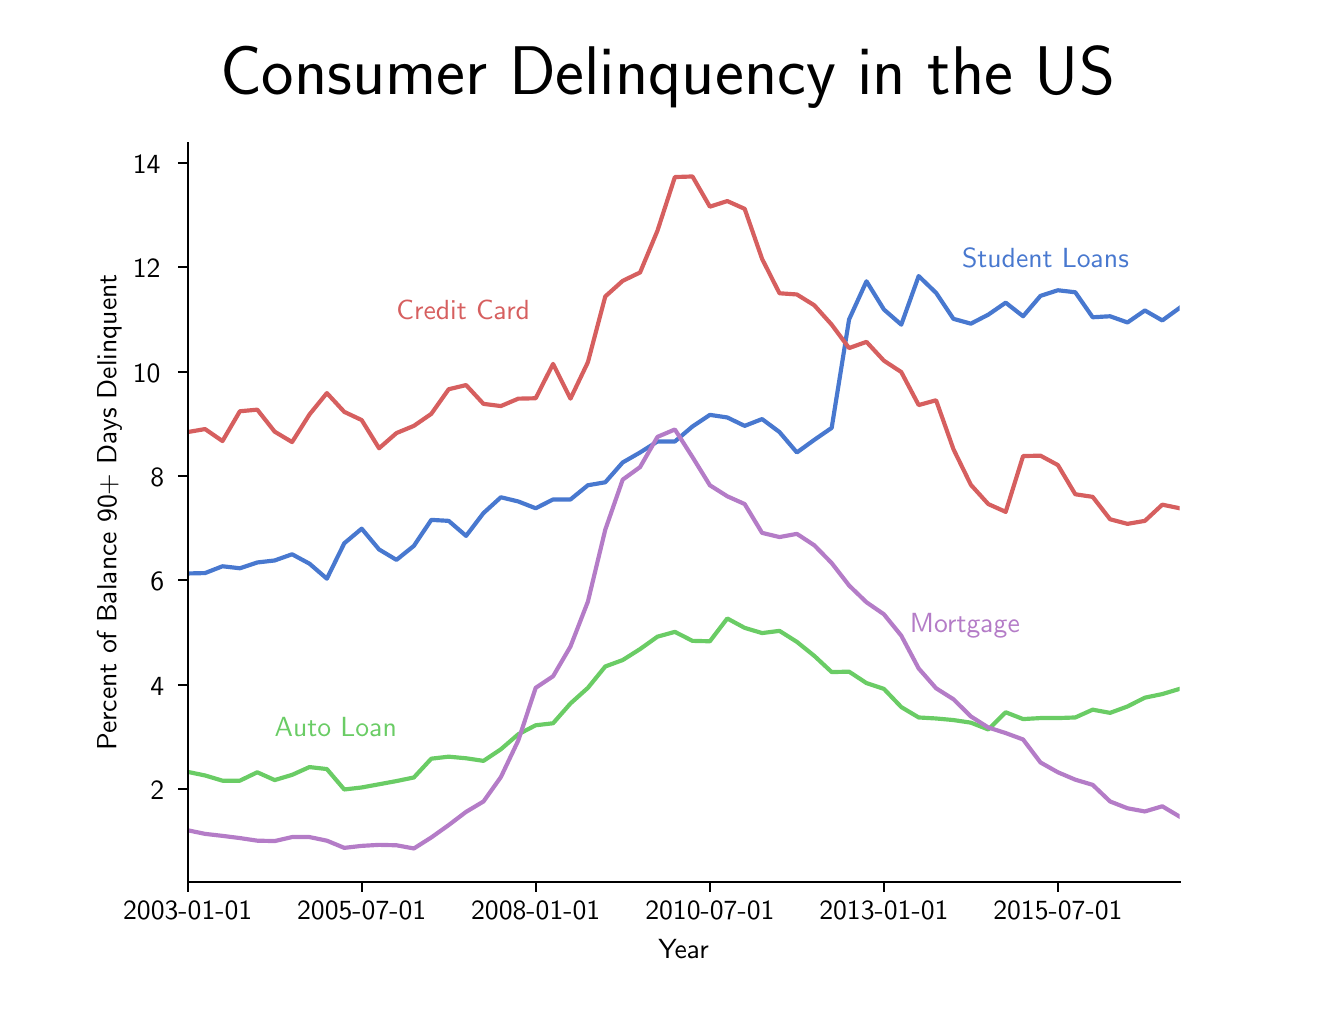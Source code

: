 \begingroup%
\makeatletter%
\begin{pgfpicture}%
\pgfpathrectangle{\pgfpointorigin}{\pgfqpoint{6.4in}{4.8in}}%
\pgfusepath{use as bounding box, clip}%
\begin{pgfscope}%
\pgfsetbuttcap%
\pgfsetmiterjoin%
\pgfsetlinewidth{0.0pt}%
\definecolor{currentstroke}{rgb}{0.0,0.0,0.0}%
\pgfsetstrokecolor{currentstroke}%
\pgfsetstrokeopacity{0.0}%
\pgfsetdash{}{0pt}%
\pgfpathmoveto{\pgfqpoint{0.0in}{0.0in}}%
\pgfpathlineto{\pgfqpoint{6.4in}{0.0in}}%
\pgfpathlineto{\pgfqpoint{6.4in}{4.8in}}%
\pgfpathlineto{\pgfqpoint{0.0in}{4.8in}}%
\pgfpathclose%
\pgfusepath{}%
\end{pgfscope}%
\begin{pgfscope}%
\pgfsetbuttcap%
\pgfsetmiterjoin%
\pgfsetlinewidth{0.0pt}%
\definecolor{currentstroke}{rgb}{0.0,0.0,0.0}%
\pgfsetstrokecolor{currentstroke}%
\pgfsetstrokeopacity{0.0}%
\pgfsetdash{}{0pt}%
\pgfpathmoveto{\pgfqpoint{0.8in}{0.528in}}%
\pgfpathlineto{\pgfqpoint{5.76in}{0.528in}}%
\pgfpathlineto{\pgfqpoint{5.76in}{4.224in}}%
\pgfpathlineto{\pgfqpoint{0.8in}{4.224in}}%
\pgfpathclose%
\pgfusepath{}%
\end{pgfscope}%
\begin{pgfscope}%
\pgfsetbuttcap%
\pgfsetroundjoin%
\definecolor{currentfill}{rgb}{0.0,0.0,0.0}%
\pgfsetfillcolor{currentfill}%
\pgfsetlinewidth{0.803pt}%
\definecolor{currentstroke}{rgb}{0.0,0.0,0.0}%
\pgfsetstrokecolor{currentstroke}%
\pgfsetdash{}{0pt}%
\pgfsys@defobject{currentmarker}{\pgfqpoint{0.0in}{-0.049in}}{\pgfqpoint{0.0in}{0.0in}}{%
\pgfpathmoveto{\pgfqpoint{0.0in}{0.0in}}%
\pgfpathlineto{\pgfqpoint{0.0in}{-0.049in}}%
\pgfusepath{stroke,fill}%
}%
\begin{pgfscope}%
\pgfsys@transformshift{0.8in}{0.528in}%
\pgfsys@useobject{currentmarker}{}%
\end{pgfscope}%
\end{pgfscope}%
\begin{pgfscope}%
\pgftext[x=0.8in,y=0.431in,,top]{\sffamily\fontsize{10.0}{12.0}\selectfont 2003-01-01}%
\end{pgfscope}%
\begin{pgfscope}%
\pgfsetbuttcap%
\pgfsetroundjoin%
\definecolor{currentfill}{rgb}{0.0,0.0,0.0}%
\pgfsetfillcolor{currentfill}%
\pgfsetlinewidth{0.803pt}%
\definecolor{currentstroke}{rgb}{0.0,0.0,0.0}%
\pgfsetstrokecolor{currentstroke}%
\pgfsetdash{}{0pt}%
\pgfsys@defobject{currentmarker}{\pgfqpoint{0.0in}{-0.049in}}{\pgfqpoint{0.0in}{0.0in}}{%
\pgfpathmoveto{\pgfqpoint{0.0in}{0.0in}}%
\pgfpathlineto{\pgfqpoint{0.0in}{-0.049in}}%
\pgfusepath{stroke,fill}%
}%
\begin{pgfscope}%
\pgfsys@transformshift{1.67in}{0.528in}%
\pgfsys@useobject{currentmarker}{}%
\end{pgfscope}%
\end{pgfscope}%
\begin{pgfscope}%
\pgftext[x=1.67in,y=0.431in,,top]{\sffamily\fontsize{10.0}{12.0}\selectfont 2005-07-01}%
\end{pgfscope}%
\begin{pgfscope}%
\pgfsetbuttcap%
\pgfsetroundjoin%
\definecolor{currentfill}{rgb}{0.0,0.0,0.0}%
\pgfsetfillcolor{currentfill}%
\pgfsetlinewidth{0.803pt}%
\definecolor{currentstroke}{rgb}{0.0,0.0,0.0}%
\pgfsetstrokecolor{currentstroke}%
\pgfsetdash{}{0pt}%
\pgfsys@defobject{currentmarker}{\pgfqpoint{0.0in}{-0.049in}}{\pgfqpoint{0.0in}{0.0in}}{%
\pgfpathmoveto{\pgfqpoint{0.0in}{0.0in}}%
\pgfpathlineto{\pgfqpoint{0.0in}{-0.049in}}%
\pgfusepath{stroke,fill}%
}%
\begin{pgfscope}%
\pgfsys@transformshift{2.54in}{0.528in}%
\pgfsys@useobject{currentmarker}{}%
\end{pgfscope}%
\end{pgfscope}%
\begin{pgfscope}%
\pgftext[x=2.54in,y=0.431in,,top]{\sffamily\fontsize{10.0}{12.0}\selectfont 2008-01-01}%
\end{pgfscope}%
\begin{pgfscope}%
\pgfsetbuttcap%
\pgfsetroundjoin%
\definecolor{currentfill}{rgb}{0.0,0.0,0.0}%
\pgfsetfillcolor{currentfill}%
\pgfsetlinewidth{0.803pt}%
\definecolor{currentstroke}{rgb}{0.0,0.0,0.0}%
\pgfsetstrokecolor{currentstroke}%
\pgfsetdash{}{0pt}%
\pgfsys@defobject{currentmarker}{\pgfqpoint{0.0in}{-0.049in}}{\pgfqpoint{0.0in}{0.0in}}{%
\pgfpathmoveto{\pgfqpoint{0.0in}{0.0in}}%
\pgfpathlineto{\pgfqpoint{0.0in}{-0.049in}}%
\pgfusepath{stroke,fill}%
}%
\begin{pgfscope}%
\pgfsys@transformshift{3.411in}{0.528in}%
\pgfsys@useobject{currentmarker}{}%
\end{pgfscope}%
\end{pgfscope}%
\begin{pgfscope}%
\pgftext[x=3.411in,y=0.431in,,top]{\sffamily\fontsize{10.0}{12.0}\selectfont 2010-07-01}%
\end{pgfscope}%
\begin{pgfscope}%
\pgfsetbuttcap%
\pgfsetroundjoin%
\definecolor{currentfill}{rgb}{0.0,0.0,0.0}%
\pgfsetfillcolor{currentfill}%
\pgfsetlinewidth{0.803pt}%
\definecolor{currentstroke}{rgb}{0.0,0.0,0.0}%
\pgfsetstrokecolor{currentstroke}%
\pgfsetdash{}{0pt}%
\pgfsys@defobject{currentmarker}{\pgfqpoint{0.0in}{-0.049in}}{\pgfqpoint{0.0in}{0.0in}}{%
\pgfpathmoveto{\pgfqpoint{0.0in}{0.0in}}%
\pgfpathlineto{\pgfqpoint{0.0in}{-0.049in}}%
\pgfusepath{stroke,fill}%
}%
\begin{pgfscope}%
\pgfsys@transformshift{4.281in}{0.528in}%
\pgfsys@useobject{currentmarker}{}%
\end{pgfscope}%
\end{pgfscope}%
\begin{pgfscope}%
\pgftext[x=4.281in,y=0.431in,,top]{\sffamily\fontsize{10.0}{12.0}\selectfont 2013-01-01}%
\end{pgfscope}%
\begin{pgfscope}%
\pgfsetbuttcap%
\pgfsetroundjoin%
\definecolor{currentfill}{rgb}{0.0,0.0,0.0}%
\pgfsetfillcolor{currentfill}%
\pgfsetlinewidth{0.803pt}%
\definecolor{currentstroke}{rgb}{0.0,0.0,0.0}%
\pgfsetstrokecolor{currentstroke}%
\pgfsetdash{}{0pt}%
\pgfsys@defobject{currentmarker}{\pgfqpoint{0.0in}{-0.049in}}{\pgfqpoint{0.0in}{0.0in}}{%
\pgfpathmoveto{\pgfqpoint{0.0in}{0.0in}}%
\pgfpathlineto{\pgfqpoint{0.0in}{-0.049in}}%
\pgfusepath{stroke,fill}%
}%
\begin{pgfscope}%
\pgfsys@transformshift{5.151in}{0.528in}%
\pgfsys@useobject{currentmarker}{}%
\end{pgfscope}%
\end{pgfscope}%
\begin{pgfscope}%
\pgftext[x=5.151in,y=0.431in,,top]{\sffamily\fontsize{10.0}{12.0}\selectfont 2015-07-01}%
\end{pgfscope}%
\begin{pgfscope}%
\pgftext[x=3.28in,y=0.241in,,top]{\sffamily\fontsize{10.0}{12.0}\selectfont Year}%
\end{pgfscope}%
\begin{pgfscope}%
\pgfsetbuttcap%
\pgfsetroundjoin%
\definecolor{currentfill}{rgb}{0.0,0.0,0.0}%
\pgfsetfillcolor{currentfill}%
\pgfsetlinewidth{0.803pt}%
\definecolor{currentstroke}{rgb}{0.0,0.0,0.0}%
\pgfsetstrokecolor{currentstroke}%
\pgfsetdash{}{0pt}%
\pgfsys@defobject{currentmarker}{\pgfqpoint{-0.049in}{0.0in}}{\pgfqpoint{0.0in}{0.0in}}{%
\pgfpathmoveto{\pgfqpoint{0.0in}{0.0in}}%
\pgfpathlineto{\pgfqpoint{-0.049in}{0.0in}}%
\pgfusepath{stroke,fill}%
}%
\begin{pgfscope}%
\pgfsys@transformshift{0.8in}{0.993in}%
\pgfsys@useobject{currentmarker}{}%
\end{pgfscope}%
\end{pgfscope}%
\begin{pgfscope}%
\pgftext[x=0.614in,y=0.941in,left,base]{\sffamily\fontsize{10.0}{12.0}\selectfont 2}%
\end{pgfscope}%
\begin{pgfscope}%
\pgfsetbuttcap%
\pgfsetroundjoin%
\definecolor{currentfill}{rgb}{0.0,0.0,0.0}%
\pgfsetfillcolor{currentfill}%
\pgfsetlinewidth{0.803pt}%
\definecolor{currentstroke}{rgb}{0.0,0.0,0.0}%
\pgfsetstrokecolor{currentstroke}%
\pgfsetdash{}{0pt}%
\pgfsys@defobject{currentmarker}{\pgfqpoint{-0.049in}{0.0in}}{\pgfqpoint{0.0in}{0.0in}}{%
\pgfpathmoveto{\pgfqpoint{0.0in}{0.0in}}%
\pgfpathlineto{\pgfqpoint{-0.049in}{0.0in}}%
\pgfusepath{stroke,fill}%
}%
\begin{pgfscope}%
\pgfsys@transformshift{0.8in}{1.515in}%
\pgfsys@useobject{currentmarker}{}%
\end{pgfscope}%
\end{pgfscope}%
\begin{pgfscope}%
\pgftext[x=0.614in,y=1.462in,left,base]{\sffamily\fontsize{10.0}{12.0}\selectfont 4}%
\end{pgfscope}%
\begin{pgfscope}%
\pgfsetbuttcap%
\pgfsetroundjoin%
\definecolor{currentfill}{rgb}{0.0,0.0,0.0}%
\pgfsetfillcolor{currentfill}%
\pgfsetlinewidth{0.803pt}%
\definecolor{currentstroke}{rgb}{0.0,0.0,0.0}%
\pgfsetstrokecolor{currentstroke}%
\pgfsetdash{}{0pt}%
\pgfsys@defobject{currentmarker}{\pgfqpoint{-0.049in}{0.0in}}{\pgfqpoint{0.0in}{0.0in}}{%
\pgfpathmoveto{\pgfqpoint{0.0in}{0.0in}}%
\pgfpathlineto{\pgfqpoint{-0.049in}{0.0in}}%
\pgfusepath{stroke,fill}%
}%
\begin{pgfscope}%
\pgfsys@transformshift{0.8in}{2.037in}%
\pgfsys@useobject{currentmarker}{}%
\end{pgfscope}%
\end{pgfscope}%
\begin{pgfscope}%
\pgftext[x=0.614in,y=1.984in,left,base]{\sffamily\fontsize{10.0}{12.0}\selectfont 6}%
\end{pgfscope}%
\begin{pgfscope}%
\pgfsetbuttcap%
\pgfsetroundjoin%
\definecolor{currentfill}{rgb}{0.0,0.0,0.0}%
\pgfsetfillcolor{currentfill}%
\pgfsetlinewidth{0.803pt}%
\definecolor{currentstroke}{rgb}{0.0,0.0,0.0}%
\pgfsetstrokecolor{currentstroke}%
\pgfsetdash{}{0pt}%
\pgfsys@defobject{currentmarker}{\pgfqpoint{-0.049in}{0.0in}}{\pgfqpoint{0.0in}{0.0in}}{%
\pgfpathmoveto{\pgfqpoint{0.0in}{0.0in}}%
\pgfpathlineto{\pgfqpoint{-0.049in}{0.0in}}%
\pgfusepath{stroke,fill}%
}%
\begin{pgfscope}%
\pgfsys@transformshift{0.8in}{2.559in}%
\pgfsys@useobject{currentmarker}{}%
\end{pgfscope}%
\end{pgfscope}%
\begin{pgfscope}%
\pgftext[x=0.614in,y=2.506in,left,base]{\sffamily\fontsize{10.0}{12.0}\selectfont 8}%
\end{pgfscope}%
\begin{pgfscope}%
\pgfsetbuttcap%
\pgfsetroundjoin%
\definecolor{currentfill}{rgb}{0.0,0.0,0.0}%
\pgfsetfillcolor{currentfill}%
\pgfsetlinewidth{0.803pt}%
\definecolor{currentstroke}{rgb}{0.0,0.0,0.0}%
\pgfsetstrokecolor{currentstroke}%
\pgfsetdash{}{0pt}%
\pgfsys@defobject{currentmarker}{\pgfqpoint{-0.049in}{0.0in}}{\pgfqpoint{0.0in}{0.0in}}{%
\pgfpathmoveto{\pgfqpoint{0.0in}{0.0in}}%
\pgfpathlineto{\pgfqpoint{-0.049in}{0.0in}}%
\pgfusepath{stroke,fill}%
}%
\begin{pgfscope}%
\pgfsys@transformshift{0.8in}{3.08in}%
\pgfsys@useobject{currentmarker}{}%
\end{pgfscope}%
\end{pgfscope}%
\begin{pgfscope}%
\pgftext[x=0.526in,y=3.028in,left,base]{\sffamily\fontsize{10.0}{12.0}\selectfont 10}%
\end{pgfscope}%
\begin{pgfscope}%
\pgfsetbuttcap%
\pgfsetroundjoin%
\definecolor{currentfill}{rgb}{0.0,0.0,0.0}%
\pgfsetfillcolor{currentfill}%
\pgfsetlinewidth{0.803pt}%
\definecolor{currentstroke}{rgb}{0.0,0.0,0.0}%
\pgfsetstrokecolor{currentstroke}%
\pgfsetdash{}{0pt}%
\pgfsys@defobject{currentmarker}{\pgfqpoint{-0.049in}{0.0in}}{\pgfqpoint{0.0in}{0.0in}}{%
\pgfpathmoveto{\pgfqpoint{0.0in}{0.0in}}%
\pgfpathlineto{\pgfqpoint{-0.049in}{0.0in}}%
\pgfusepath{stroke,fill}%
}%
\begin{pgfscope}%
\pgfsys@transformshift{0.8in}{3.602in}%
\pgfsys@useobject{currentmarker}{}%
\end{pgfscope}%
\end{pgfscope}%
\begin{pgfscope}%
\pgftext[x=0.526in,y=3.549in,left,base]{\sffamily\fontsize{10.0}{12.0}\selectfont 12}%
\end{pgfscope}%
\begin{pgfscope}%
\pgfsetbuttcap%
\pgfsetroundjoin%
\definecolor{currentfill}{rgb}{0.0,0.0,0.0}%
\pgfsetfillcolor{currentfill}%
\pgfsetlinewidth{0.803pt}%
\definecolor{currentstroke}{rgb}{0.0,0.0,0.0}%
\pgfsetstrokecolor{currentstroke}%
\pgfsetdash{}{0pt}%
\pgfsys@defobject{currentmarker}{\pgfqpoint{-0.049in}{0.0in}}{\pgfqpoint{0.0in}{0.0in}}{%
\pgfpathmoveto{\pgfqpoint{0.0in}{0.0in}}%
\pgfpathlineto{\pgfqpoint{-0.049in}{0.0in}}%
\pgfusepath{stroke,fill}%
}%
\begin{pgfscope}%
\pgfsys@transformshift{0.8in}{4.124in}%
\pgfsys@useobject{currentmarker}{}%
\end{pgfscope}%
\end{pgfscope}%
\begin{pgfscope}%
\pgftext[x=0.526in,y=4.071in,left,base]{\sffamily\fontsize{10.0}{12.0}\selectfont 14}%
\end{pgfscope}%
\begin{pgfscope}%
\pgftext[x=0.47in,y=2.376in,,bottom,rotate=90.0]{\sffamily\fontsize{10.0}{12.0}\selectfont Percent of Balance 90+ Days Delinquent}%
\end{pgfscope}%
\begin{pgfscope}%
\pgfpathrectangle{\pgfqpoint{0.8in}{0.528in}}{\pgfqpoint{4.96in}{3.696in}} %
\pgfusepath{clip}%
\pgfsetrectcap%
\pgfsetroundjoin%
\pgfsetlinewidth{1.506pt}%
\definecolor{currentstroke}{rgb}{0.282,0.471,0.812}%
\pgfsetstrokecolor{currentstroke}%
\pgfsetdash{}{0pt}%
\pgfpathmoveto{\pgfqpoint{0.8in}{2.071in}}%
\pgfpathlineto{\pgfqpoint{0.887in}{2.073in}}%
\pgfpathlineto{\pgfqpoint{0.974in}{2.107in}}%
\pgfpathlineto{\pgfqpoint{1.061in}{2.097in}}%
\pgfpathlineto{\pgfqpoint{1.148in}{2.126in}}%
\pgfpathlineto{\pgfqpoint{1.235in}{2.136in}}%
\pgfpathlineto{\pgfqpoint{1.322in}{2.167in}}%
\pgfpathlineto{\pgfqpoint{1.409in}{2.12in}}%
\pgfpathlineto{\pgfqpoint{1.496in}{2.045in}}%
\pgfpathlineto{\pgfqpoint{1.583in}{2.222in}}%
\pgfpathlineto{\pgfqpoint{1.67in}{2.295in}}%
\pgfpathlineto{\pgfqpoint{1.757in}{2.191in}}%
\pgfpathlineto{\pgfqpoint{1.844in}{2.139in}}%
\pgfpathlineto{\pgfqpoint{1.931in}{2.209in}}%
\pgfpathlineto{\pgfqpoint{2.018in}{2.339in}}%
\pgfpathlineto{\pgfqpoint{2.105in}{2.334in}}%
\pgfpathlineto{\pgfqpoint{2.192in}{2.259in}}%
\pgfpathlineto{\pgfqpoint{2.279in}{2.373in}}%
\pgfpathlineto{\pgfqpoint{2.366in}{2.452in}}%
\pgfpathlineto{\pgfqpoint{2.453in}{2.431in}}%
\pgfpathlineto{\pgfqpoint{2.54in}{2.397in}}%
\pgfpathlineto{\pgfqpoint{2.627in}{2.441in}}%
\pgfpathlineto{\pgfqpoint{2.714in}{2.441in}}%
\pgfpathlineto{\pgfqpoint{2.801in}{2.512in}}%
\pgfpathlineto{\pgfqpoint{2.888in}{2.527in}}%
\pgfpathlineto{\pgfqpoint{2.975in}{2.626in}}%
\pgfpathlineto{\pgfqpoint{3.062in}{2.676in}}%
\pgfpathlineto{\pgfqpoint{3.149in}{2.731in}}%
\pgfpathlineto{\pgfqpoint{3.236in}{2.731in}}%
\pgfpathlineto{\pgfqpoint{3.324in}{2.806in}}%
\pgfpathlineto{\pgfqpoint{3.411in}{2.864in}}%
\pgfpathlineto{\pgfqpoint{3.498in}{2.851in}}%
\pgfpathlineto{\pgfqpoint{3.585in}{2.809in}}%
\pgfpathlineto{\pgfqpoint{3.672in}{2.843in}}%
\pgfpathlineto{\pgfqpoint{3.759in}{2.778in}}%
\pgfpathlineto{\pgfqpoint{3.846in}{2.676in}}%
\pgfpathlineto{\pgfqpoint{3.933in}{2.739in}}%
\pgfpathlineto{\pgfqpoint{4.02in}{2.799in}}%
\pgfpathlineto{\pgfqpoint{4.107in}{3.341in}}%
\pgfpathlineto{\pgfqpoint{4.194in}{3.532in}}%
\pgfpathlineto{\pgfqpoint{4.281in}{3.391in}}%
\pgfpathlineto{\pgfqpoint{4.368in}{3.315in}}%
\pgfpathlineto{\pgfqpoint{4.455in}{3.558in}}%
\pgfpathlineto{\pgfqpoint{4.542in}{3.474in}}%
\pgfpathlineto{\pgfqpoint{4.629in}{3.344in}}%
\pgfpathlineto{\pgfqpoint{4.716in}{3.32in}}%
\pgfpathlineto{\pgfqpoint{4.803in}{3.365in}}%
\pgfpathlineto{\pgfqpoint{4.89in}{3.425in}}%
\pgfpathlineto{\pgfqpoint{4.977in}{3.357in}}%
\pgfpathlineto{\pgfqpoint{5.064in}{3.459in}}%
\pgfpathlineto{\pgfqpoint{5.151in}{3.487in}}%
\pgfpathlineto{\pgfqpoint{5.238in}{3.477in}}%
\pgfpathlineto{\pgfqpoint{5.325in}{3.352in}}%
\pgfpathlineto{\pgfqpoint{5.412in}{3.357in}}%
\pgfpathlineto{\pgfqpoint{5.499in}{3.326in}}%
\pgfpathlineto{\pgfqpoint{5.586in}{3.386in}}%
\pgfpathlineto{\pgfqpoint{5.673in}{3.336in}}%
\pgfpathlineto{\pgfqpoint{5.76in}{3.399in}}%
\pgfusepath{stroke}%
\end{pgfscope}%
\begin{pgfscope}%
\pgfpathrectangle{\pgfqpoint{0.8in}{0.528in}}{\pgfqpoint{4.96in}{3.696in}} %
\pgfusepath{clip}%
\pgfsetrectcap%
\pgfsetroundjoin%
\pgfsetlinewidth{1.506pt}%
\definecolor{currentstroke}{rgb}{0.416,0.8,0.396}%
\pgfsetstrokecolor{currentstroke}%
\pgfsetdash{}{0pt}%
\pgfpathmoveto{\pgfqpoint{0.8in}{1.079in}}%
\pgfpathlineto{\pgfqpoint{0.887in}{1.061in}}%
\pgfpathlineto{\pgfqpoint{0.974in}{1.035in}}%
\pgfpathlineto{\pgfqpoint{1.061in}{1.035in}}%
\pgfpathlineto{\pgfqpoint{1.148in}{1.077in}}%
\pgfpathlineto{\pgfqpoint{1.235in}{1.038in}}%
\pgfpathlineto{\pgfqpoint{1.322in}{1.064in}}%
\pgfpathlineto{\pgfqpoint{1.409in}{1.103in}}%
\pgfpathlineto{\pgfqpoint{1.496in}{1.093in}}%
\pgfpathlineto{\pgfqpoint{1.583in}{0.991in}}%
\pgfpathlineto{\pgfqpoint{1.67in}{1.001in}}%
\pgfpathlineto{\pgfqpoint{1.757in}{1.017in}}%
\pgfpathlineto{\pgfqpoint{1.844in}{1.033in}}%
\pgfpathlineto{\pgfqpoint{1.931in}{1.051in}}%
\pgfpathlineto{\pgfqpoint{2.018in}{1.145in}}%
\pgfpathlineto{\pgfqpoint{2.105in}{1.155in}}%
\pgfpathlineto{\pgfqpoint{2.192in}{1.147in}}%
\pgfpathlineto{\pgfqpoint{2.279in}{1.134in}}%
\pgfpathlineto{\pgfqpoint{2.366in}{1.192in}}%
\pgfpathlineto{\pgfqpoint{2.453in}{1.267in}}%
\pgfpathlineto{\pgfqpoint{2.54in}{1.312in}}%
\pgfpathlineto{\pgfqpoint{2.627in}{1.322in}}%
\pgfpathlineto{\pgfqpoint{2.714in}{1.421in}}%
\pgfpathlineto{\pgfqpoint{2.801in}{1.499in}}%
\pgfpathlineto{\pgfqpoint{2.888in}{1.606in}}%
\pgfpathlineto{\pgfqpoint{2.975in}{1.638in}}%
\pgfpathlineto{\pgfqpoint{3.062in}{1.693in}}%
\pgfpathlineto{\pgfqpoint{3.149in}{1.755in}}%
\pgfpathlineto{\pgfqpoint{3.236in}{1.779in}}%
\pgfpathlineto{\pgfqpoint{3.324in}{1.734in}}%
\pgfpathlineto{\pgfqpoint{3.411in}{1.732in}}%
\pgfpathlineto{\pgfqpoint{3.498in}{1.846in}}%
\pgfpathlineto{\pgfqpoint{3.585in}{1.799in}}%
\pgfpathlineto{\pgfqpoint{3.672in}{1.773in}}%
\pgfpathlineto{\pgfqpoint{3.759in}{1.784in}}%
\pgfpathlineto{\pgfqpoint{3.846in}{1.729in}}%
\pgfpathlineto{\pgfqpoint{3.933in}{1.659in}}%
\pgfpathlineto{\pgfqpoint{4.02in}{1.578in}}%
\pgfpathlineto{\pgfqpoint{4.107in}{1.58in}}%
\pgfpathlineto{\pgfqpoint{4.194in}{1.523in}}%
\pgfpathlineto{\pgfqpoint{4.281in}{1.494in}}%
\pgfpathlineto{\pgfqpoint{4.368in}{1.403in}}%
\pgfpathlineto{\pgfqpoint{4.455in}{1.351in}}%
\pgfpathlineto{\pgfqpoint{4.542in}{1.346in}}%
\pgfpathlineto{\pgfqpoint{4.629in}{1.338in}}%
\pgfpathlineto{\pgfqpoint{4.716in}{1.325in}}%
\pgfpathlineto{\pgfqpoint{4.803in}{1.291in}}%
\pgfpathlineto{\pgfqpoint{4.89in}{1.377in}}%
\pgfpathlineto{\pgfqpoint{4.977in}{1.343in}}%
\pgfpathlineto{\pgfqpoint{5.064in}{1.348in}}%
\pgfpathlineto{\pgfqpoint{5.151in}{1.348in}}%
\pgfpathlineto{\pgfqpoint{5.238in}{1.351in}}%
\pgfpathlineto{\pgfqpoint{5.325in}{1.39in}}%
\pgfpathlineto{\pgfqpoint{5.412in}{1.374in}}%
\pgfpathlineto{\pgfqpoint{5.499in}{1.406in}}%
\pgfpathlineto{\pgfqpoint{5.586in}{1.45in}}%
\pgfpathlineto{\pgfqpoint{5.673in}{1.468in}}%
\pgfpathlineto{\pgfqpoint{5.76in}{1.494in}}%
\pgfusepath{stroke}%
\end{pgfscope}%
\begin{pgfscope}%
\pgfpathrectangle{\pgfqpoint{0.8in}{0.528in}}{\pgfqpoint{4.96in}{3.696in}} %
\pgfusepath{clip}%
\pgfsetrectcap%
\pgfsetroundjoin%
\pgfsetlinewidth{1.506pt}%
\definecolor{currentstroke}{rgb}{0.839,0.373,0.373}%
\pgfsetstrokecolor{currentstroke}%
\pgfsetdash{}{0pt}%
\pgfpathmoveto{\pgfqpoint{0.8in}{2.778in}}%
\pgfpathlineto{\pgfqpoint{0.887in}{2.793in}}%
\pgfpathlineto{\pgfqpoint{0.974in}{2.733in}}%
\pgfpathlineto{\pgfqpoint{1.061in}{2.882in}}%
\pgfpathlineto{\pgfqpoint{1.148in}{2.89in}}%
\pgfpathlineto{\pgfqpoint{1.235in}{2.78in}}%
\pgfpathlineto{\pgfqpoint{1.322in}{2.728in}}%
\pgfpathlineto{\pgfqpoint{1.409in}{2.866in}}%
\pgfpathlineto{\pgfqpoint{1.496in}{2.973in}}%
\pgfpathlineto{\pgfqpoint{1.583in}{2.879in}}%
\pgfpathlineto{\pgfqpoint{1.67in}{2.838in}}%
\pgfpathlineto{\pgfqpoint{1.757in}{2.697in}}%
\pgfpathlineto{\pgfqpoint{1.844in}{2.773in}}%
\pgfpathlineto{\pgfqpoint{1.931in}{2.809in}}%
\pgfpathlineto{\pgfqpoint{2.018in}{2.869in}}%
\pgfpathlineto{\pgfqpoint{2.105in}{2.992in}}%
\pgfpathlineto{\pgfqpoint{2.192in}{3.013in}}%
\pgfpathlineto{\pgfqpoint{2.279in}{2.919in}}%
\pgfpathlineto{\pgfqpoint{2.366in}{2.908in}}%
\pgfpathlineto{\pgfqpoint{2.453in}{2.945in}}%
\pgfpathlineto{\pgfqpoint{2.54in}{2.947in}}%
\pgfpathlineto{\pgfqpoint{2.627in}{3.119in}}%
\pgfpathlineto{\pgfqpoint{2.714in}{2.945in}}%
\pgfpathlineto{\pgfqpoint{2.801in}{3.127in}}%
\pgfpathlineto{\pgfqpoint{2.888in}{3.456in}}%
\pgfpathlineto{\pgfqpoint{2.975in}{3.534in}}%
\pgfpathlineto{\pgfqpoint{3.062in}{3.576in}}%
\pgfpathlineto{\pgfqpoint{3.149in}{3.785in}}%
\pgfpathlineto{\pgfqpoint{3.236in}{4.053in}}%
\pgfpathlineto{\pgfqpoint{3.324in}{4.056in}}%
\pgfpathlineto{\pgfqpoint{3.411in}{3.905in}}%
\pgfpathlineto{\pgfqpoint{3.498in}{3.933in}}%
\pgfpathlineto{\pgfqpoint{3.585in}{3.894in}}%
\pgfpathlineto{\pgfqpoint{3.672in}{3.644in}}%
\pgfpathlineto{\pgfqpoint{3.759in}{3.472in}}%
\pgfpathlineto{\pgfqpoint{3.846in}{3.466in}}%
\pgfpathlineto{\pgfqpoint{3.933in}{3.412in}}%
\pgfpathlineto{\pgfqpoint{4.02in}{3.315in}}%
\pgfpathlineto{\pgfqpoint{4.107in}{3.198in}}%
\pgfpathlineto{\pgfqpoint{4.194in}{3.229in}}%
\pgfpathlineto{\pgfqpoint{4.281in}{3.135in}}%
\pgfpathlineto{\pgfqpoint{4.368in}{3.078in}}%
\pgfpathlineto{\pgfqpoint{4.455in}{2.913in}}%
\pgfpathlineto{\pgfqpoint{4.542in}{2.937in}}%
\pgfpathlineto{\pgfqpoint{4.629in}{2.692in}}%
\pgfpathlineto{\pgfqpoint{4.716in}{2.514in}}%
\pgfpathlineto{\pgfqpoint{4.803in}{2.418in}}%
\pgfpathlineto{\pgfqpoint{4.89in}{2.379in}}%
\pgfpathlineto{\pgfqpoint{4.977in}{2.658in}}%
\pgfpathlineto{\pgfqpoint{5.064in}{2.66in}}%
\pgfpathlineto{\pgfqpoint{5.151in}{2.613in}}%
\pgfpathlineto{\pgfqpoint{5.238in}{2.467in}}%
\pgfpathlineto{\pgfqpoint{5.325in}{2.454in}}%
\pgfpathlineto{\pgfqpoint{5.412in}{2.342in}}%
\pgfpathlineto{\pgfqpoint{5.499in}{2.319in}}%
\pgfpathlineto{\pgfqpoint{5.586in}{2.334in}}%
\pgfpathlineto{\pgfqpoint{5.673in}{2.415in}}%
\pgfpathlineto{\pgfqpoint{5.76in}{2.397in}}%
\pgfusepath{stroke}%
\end{pgfscope}%
\begin{pgfscope}%
\pgfpathrectangle{\pgfqpoint{0.8in}{0.528in}}{\pgfqpoint{4.96in}{3.696in}} %
\pgfusepath{clip}%
\pgfsetrectcap%
\pgfsetroundjoin%
\pgfsetlinewidth{1.506pt}%
\definecolor{currentstroke}{rgb}{0.706,0.486,0.78}%
\pgfsetstrokecolor{currentstroke}%
\pgfsetdash{}{0pt}%
\pgfpathmoveto{\pgfqpoint{0.8in}{0.787in}}%
\pgfpathlineto{\pgfqpoint{0.887in}{0.769in}}%
\pgfpathlineto{\pgfqpoint{0.974in}{0.759in}}%
\pgfpathlineto{\pgfqpoint{1.061in}{0.748in}}%
\pgfpathlineto{\pgfqpoint{1.148in}{0.735in}}%
\pgfpathlineto{\pgfqpoint{1.235in}{0.733in}}%
\pgfpathlineto{\pgfqpoint{1.322in}{0.753in}}%
\pgfpathlineto{\pgfqpoint{1.409in}{0.753in}}%
\pgfpathlineto{\pgfqpoint{1.496in}{0.735in}}%
\pgfpathlineto{\pgfqpoint{1.583in}{0.699in}}%
\pgfpathlineto{\pgfqpoint{1.67in}{0.709in}}%
\pgfpathlineto{\pgfqpoint{1.757in}{0.714in}}%
\pgfpathlineto{\pgfqpoint{1.844in}{0.712in}}%
\pgfpathlineto{\pgfqpoint{1.931in}{0.696in}}%
\pgfpathlineto{\pgfqpoint{2.018in}{0.751in}}%
\pgfpathlineto{\pgfqpoint{2.105in}{0.813in}}%
\pgfpathlineto{\pgfqpoint{2.192in}{0.879in}}%
\pgfpathlineto{\pgfqpoint{2.279in}{0.931in}}%
\pgfpathlineto{\pgfqpoint{2.366in}{1.053in}}%
\pgfpathlineto{\pgfqpoint{2.453in}{1.236in}}%
\pgfpathlineto{\pgfqpoint{2.54in}{1.499in}}%
\pgfpathlineto{\pgfqpoint{2.627in}{1.557in}}%
\pgfpathlineto{\pgfqpoint{2.714in}{1.706in}}%
\pgfpathlineto{\pgfqpoint{2.801in}{1.93in}}%
\pgfpathlineto{\pgfqpoint{2.888in}{2.29in}}%
\pgfpathlineto{\pgfqpoint{2.975in}{2.54in}}%
\pgfpathlineto{\pgfqpoint{3.062in}{2.603in}}%
\pgfpathlineto{\pgfqpoint{3.149in}{2.754in}}%
\pgfpathlineto{\pgfqpoint{3.236in}{2.791in}}%
\pgfpathlineto{\pgfqpoint{3.324in}{2.653in}}%
\pgfpathlineto{\pgfqpoint{3.411in}{2.512in}}%
\pgfpathlineto{\pgfqpoint{3.498in}{2.457in}}%
\pgfpathlineto{\pgfqpoint{3.585in}{2.418in}}%
\pgfpathlineto{\pgfqpoint{3.672in}{2.274in}}%
\pgfpathlineto{\pgfqpoint{3.759in}{2.253in}}%
\pgfpathlineto{\pgfqpoint{3.846in}{2.269in}}%
\pgfpathlineto{\pgfqpoint{3.933in}{2.212in}}%
\pgfpathlineto{\pgfqpoint{4.02in}{2.123in}}%
\pgfpathlineto{\pgfqpoint{4.107in}{2.011in}}%
\pgfpathlineto{\pgfqpoint{4.194in}{1.927in}}%
\pgfpathlineto{\pgfqpoint{4.281in}{1.867in}}%
\pgfpathlineto{\pgfqpoint{4.368in}{1.76in}}%
\pgfpathlineto{\pgfqpoint{4.455in}{1.596in}}%
\pgfpathlineto{\pgfqpoint{4.542in}{1.497in}}%
\pgfpathlineto{\pgfqpoint{4.629in}{1.442in}}%
\pgfpathlineto{\pgfqpoint{4.716in}{1.356in}}%
\pgfpathlineto{\pgfqpoint{4.803in}{1.301in}}%
\pgfpathlineto{\pgfqpoint{4.89in}{1.273in}}%
\pgfpathlineto{\pgfqpoint{4.977in}{1.241in}}%
\pgfpathlineto{\pgfqpoint{5.064in}{1.126in}}%
\pgfpathlineto{\pgfqpoint{5.151in}{1.077in}}%
\pgfpathlineto{\pgfqpoint{5.238in}{1.04in}}%
\pgfpathlineto{\pgfqpoint{5.325in}{1.014in}}%
\pgfpathlineto{\pgfqpoint{5.412in}{0.931in}}%
\pgfpathlineto{\pgfqpoint{5.499in}{0.897in}}%
\pgfpathlineto{\pgfqpoint{5.586in}{0.881in}}%
\pgfpathlineto{\pgfqpoint{5.673in}{0.907in}}%
\pgfpathlineto{\pgfqpoint{5.76in}{0.855in}}%
\pgfusepath{stroke}%
\end{pgfscope}%
\begin{pgfscope}%
\pgfsetrectcap%
\pgfsetmiterjoin%
\pgfsetlinewidth{0.803pt}%
\definecolor{currentstroke}{rgb}{0.0,0.0,0.0}%
\pgfsetstrokecolor{currentstroke}%
\pgfsetdash{}{0pt}%
\pgfpathmoveto{\pgfqpoint{0.8in}{0.528in}}%
\pgfpathlineto{\pgfqpoint{0.8in}{4.224in}}%
\pgfusepath{stroke}%
\end{pgfscope}%
\begin{pgfscope}%
\pgfsetrectcap%
\pgfsetmiterjoin%
\pgfsetlinewidth{0.803pt}%
\definecolor{currentstroke}{rgb}{0.0,0.0,0.0}%
\pgfsetstrokecolor{currentstroke}%
\pgfsetdash{}{0pt}%
\pgfpathmoveto{\pgfqpoint{0.8in}{0.528in}}%
\pgfpathlineto{\pgfqpoint{5.76in}{0.528in}}%
\pgfusepath{stroke}%
\end{pgfscope}%
\begin{pgfscope}%
\definecolor{textcolor}{rgb}{0.282,0.471,0.812}%
\pgfsetstrokecolor{textcolor}%
\pgfsetfillcolor{textcolor}%
\pgftext[x=4.672in,y=3.602in,left,base]{\color{textcolor}\sffamily\fontsize{10.0}{12.0}\selectfont Student Loans}%
\end{pgfscope}%
\begin{pgfscope}%
\definecolor{textcolor}{rgb}{0.416,0.8,0.396}%
\pgfsetstrokecolor{textcolor}%
\pgfsetfillcolor{textcolor}%
\pgftext[x=1.235in,y=1.254in,left,base]{\color{textcolor}\sffamily\fontsize{10.0}{12.0}\selectfont Auto Loan}%
\end{pgfscope}%
\begin{pgfscope}%
\definecolor{textcolor}{rgb}{0.839,0.373,0.373}%
\pgfsetstrokecolor{textcolor}%
\pgfsetfillcolor{textcolor}%
\pgftext[x=1.844in,y=3.341in,left,base]{\color{textcolor}\sffamily\fontsize{10.0}{12.0}\selectfont Credit Card}%
\end{pgfscope}%
\begin{pgfscope}%
\definecolor{textcolor}{rgb}{0.706,0.486,0.78}%
\pgfsetstrokecolor{textcolor}%
\pgfsetfillcolor{textcolor}%
\pgftext[x=4.411in,y=1.776in,left,base]{\color{textcolor}\sffamily\fontsize{10.0}{12.0}\selectfont Mortgage}%
\end{pgfscope}%
\begin{pgfscope}%
\pgftext[x=3.2in,y=4.704in,,top]{\sffamily\fontsize{24.0}{28.8}\selectfont Consumer Delinquency in the US}%
\end{pgfscope}%
\end{pgfpicture}%
\makeatother%
\endgroup%
